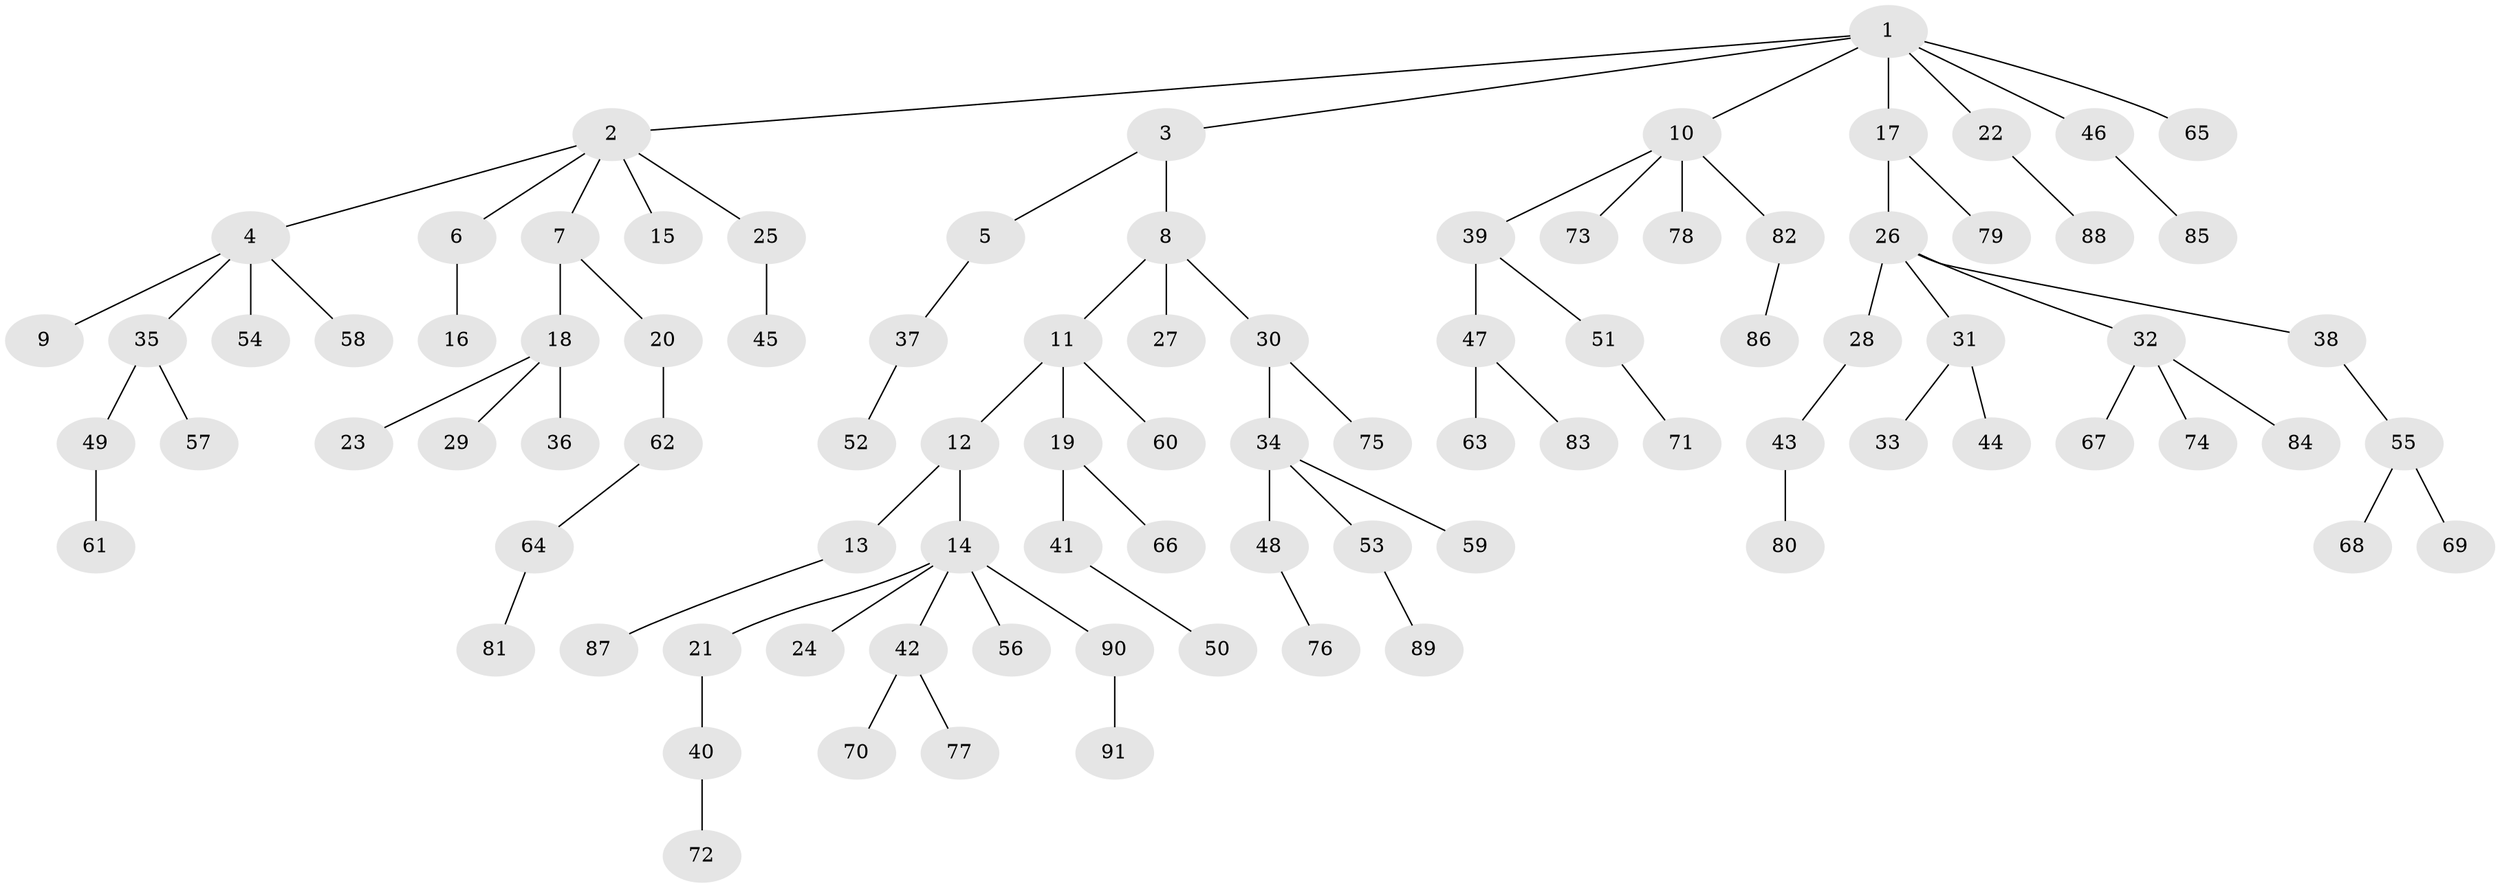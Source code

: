 // coarse degree distribution, {6: 0.01818181818181818, 5: 0.05454545454545454, 3: 0.14545454545454545, 4: 0.03636363636363636, 2: 0.2545454545454545, 1: 0.4909090909090909}
// Generated by graph-tools (version 1.1) at 2025/51/03/04/25 22:51:37]
// undirected, 91 vertices, 90 edges
graph export_dot {
  node [color=gray90,style=filled];
  1;
  2;
  3;
  4;
  5;
  6;
  7;
  8;
  9;
  10;
  11;
  12;
  13;
  14;
  15;
  16;
  17;
  18;
  19;
  20;
  21;
  22;
  23;
  24;
  25;
  26;
  27;
  28;
  29;
  30;
  31;
  32;
  33;
  34;
  35;
  36;
  37;
  38;
  39;
  40;
  41;
  42;
  43;
  44;
  45;
  46;
  47;
  48;
  49;
  50;
  51;
  52;
  53;
  54;
  55;
  56;
  57;
  58;
  59;
  60;
  61;
  62;
  63;
  64;
  65;
  66;
  67;
  68;
  69;
  70;
  71;
  72;
  73;
  74;
  75;
  76;
  77;
  78;
  79;
  80;
  81;
  82;
  83;
  84;
  85;
  86;
  87;
  88;
  89;
  90;
  91;
  1 -- 2;
  1 -- 3;
  1 -- 10;
  1 -- 17;
  1 -- 22;
  1 -- 46;
  1 -- 65;
  2 -- 4;
  2 -- 6;
  2 -- 7;
  2 -- 15;
  2 -- 25;
  3 -- 5;
  3 -- 8;
  4 -- 9;
  4 -- 35;
  4 -- 54;
  4 -- 58;
  5 -- 37;
  6 -- 16;
  7 -- 18;
  7 -- 20;
  8 -- 11;
  8 -- 27;
  8 -- 30;
  10 -- 39;
  10 -- 73;
  10 -- 78;
  10 -- 82;
  11 -- 12;
  11 -- 19;
  11 -- 60;
  12 -- 13;
  12 -- 14;
  13 -- 87;
  14 -- 21;
  14 -- 24;
  14 -- 42;
  14 -- 56;
  14 -- 90;
  17 -- 26;
  17 -- 79;
  18 -- 23;
  18 -- 29;
  18 -- 36;
  19 -- 41;
  19 -- 66;
  20 -- 62;
  21 -- 40;
  22 -- 88;
  25 -- 45;
  26 -- 28;
  26 -- 31;
  26 -- 32;
  26 -- 38;
  28 -- 43;
  30 -- 34;
  30 -- 75;
  31 -- 33;
  31 -- 44;
  32 -- 67;
  32 -- 74;
  32 -- 84;
  34 -- 48;
  34 -- 53;
  34 -- 59;
  35 -- 49;
  35 -- 57;
  37 -- 52;
  38 -- 55;
  39 -- 47;
  39 -- 51;
  40 -- 72;
  41 -- 50;
  42 -- 70;
  42 -- 77;
  43 -- 80;
  46 -- 85;
  47 -- 63;
  47 -- 83;
  48 -- 76;
  49 -- 61;
  51 -- 71;
  53 -- 89;
  55 -- 68;
  55 -- 69;
  62 -- 64;
  64 -- 81;
  82 -- 86;
  90 -- 91;
}
